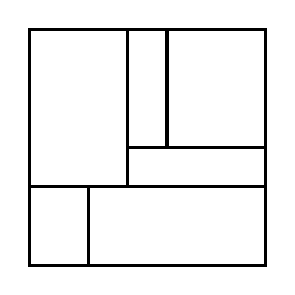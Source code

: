 \begin{tikzpicture}[very thick, scale=.5]
    \draw (0,2) rectangle (5/2,6);
    \draw (5/2,3) rectangle (7/2,6);
    \draw (7/2,3) rectangle (6,6);
    \draw (5/2,2) rectangle (6,3);
    \draw (0,0) rectangle (3/2,2);
    \draw (3/2,0) rectangle (6,2);
\end{tikzpicture}
